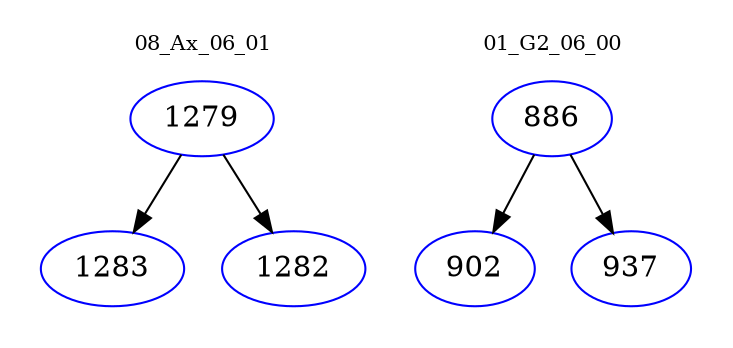 digraph{
subgraph cluster_0 {
color = white
label = "08_Ax_06_01";
fontsize=10;
T0_1279 [label="1279", color="blue"]
T0_1279 -> T0_1283 [color="black"]
T0_1283 [label="1283", color="blue"]
T0_1279 -> T0_1282 [color="black"]
T0_1282 [label="1282", color="blue"]
}
subgraph cluster_1 {
color = white
label = "01_G2_06_00";
fontsize=10;
T1_886 [label="886", color="blue"]
T1_886 -> T1_902 [color="black"]
T1_902 [label="902", color="blue"]
T1_886 -> T1_937 [color="black"]
T1_937 [label="937", color="blue"]
}
}
